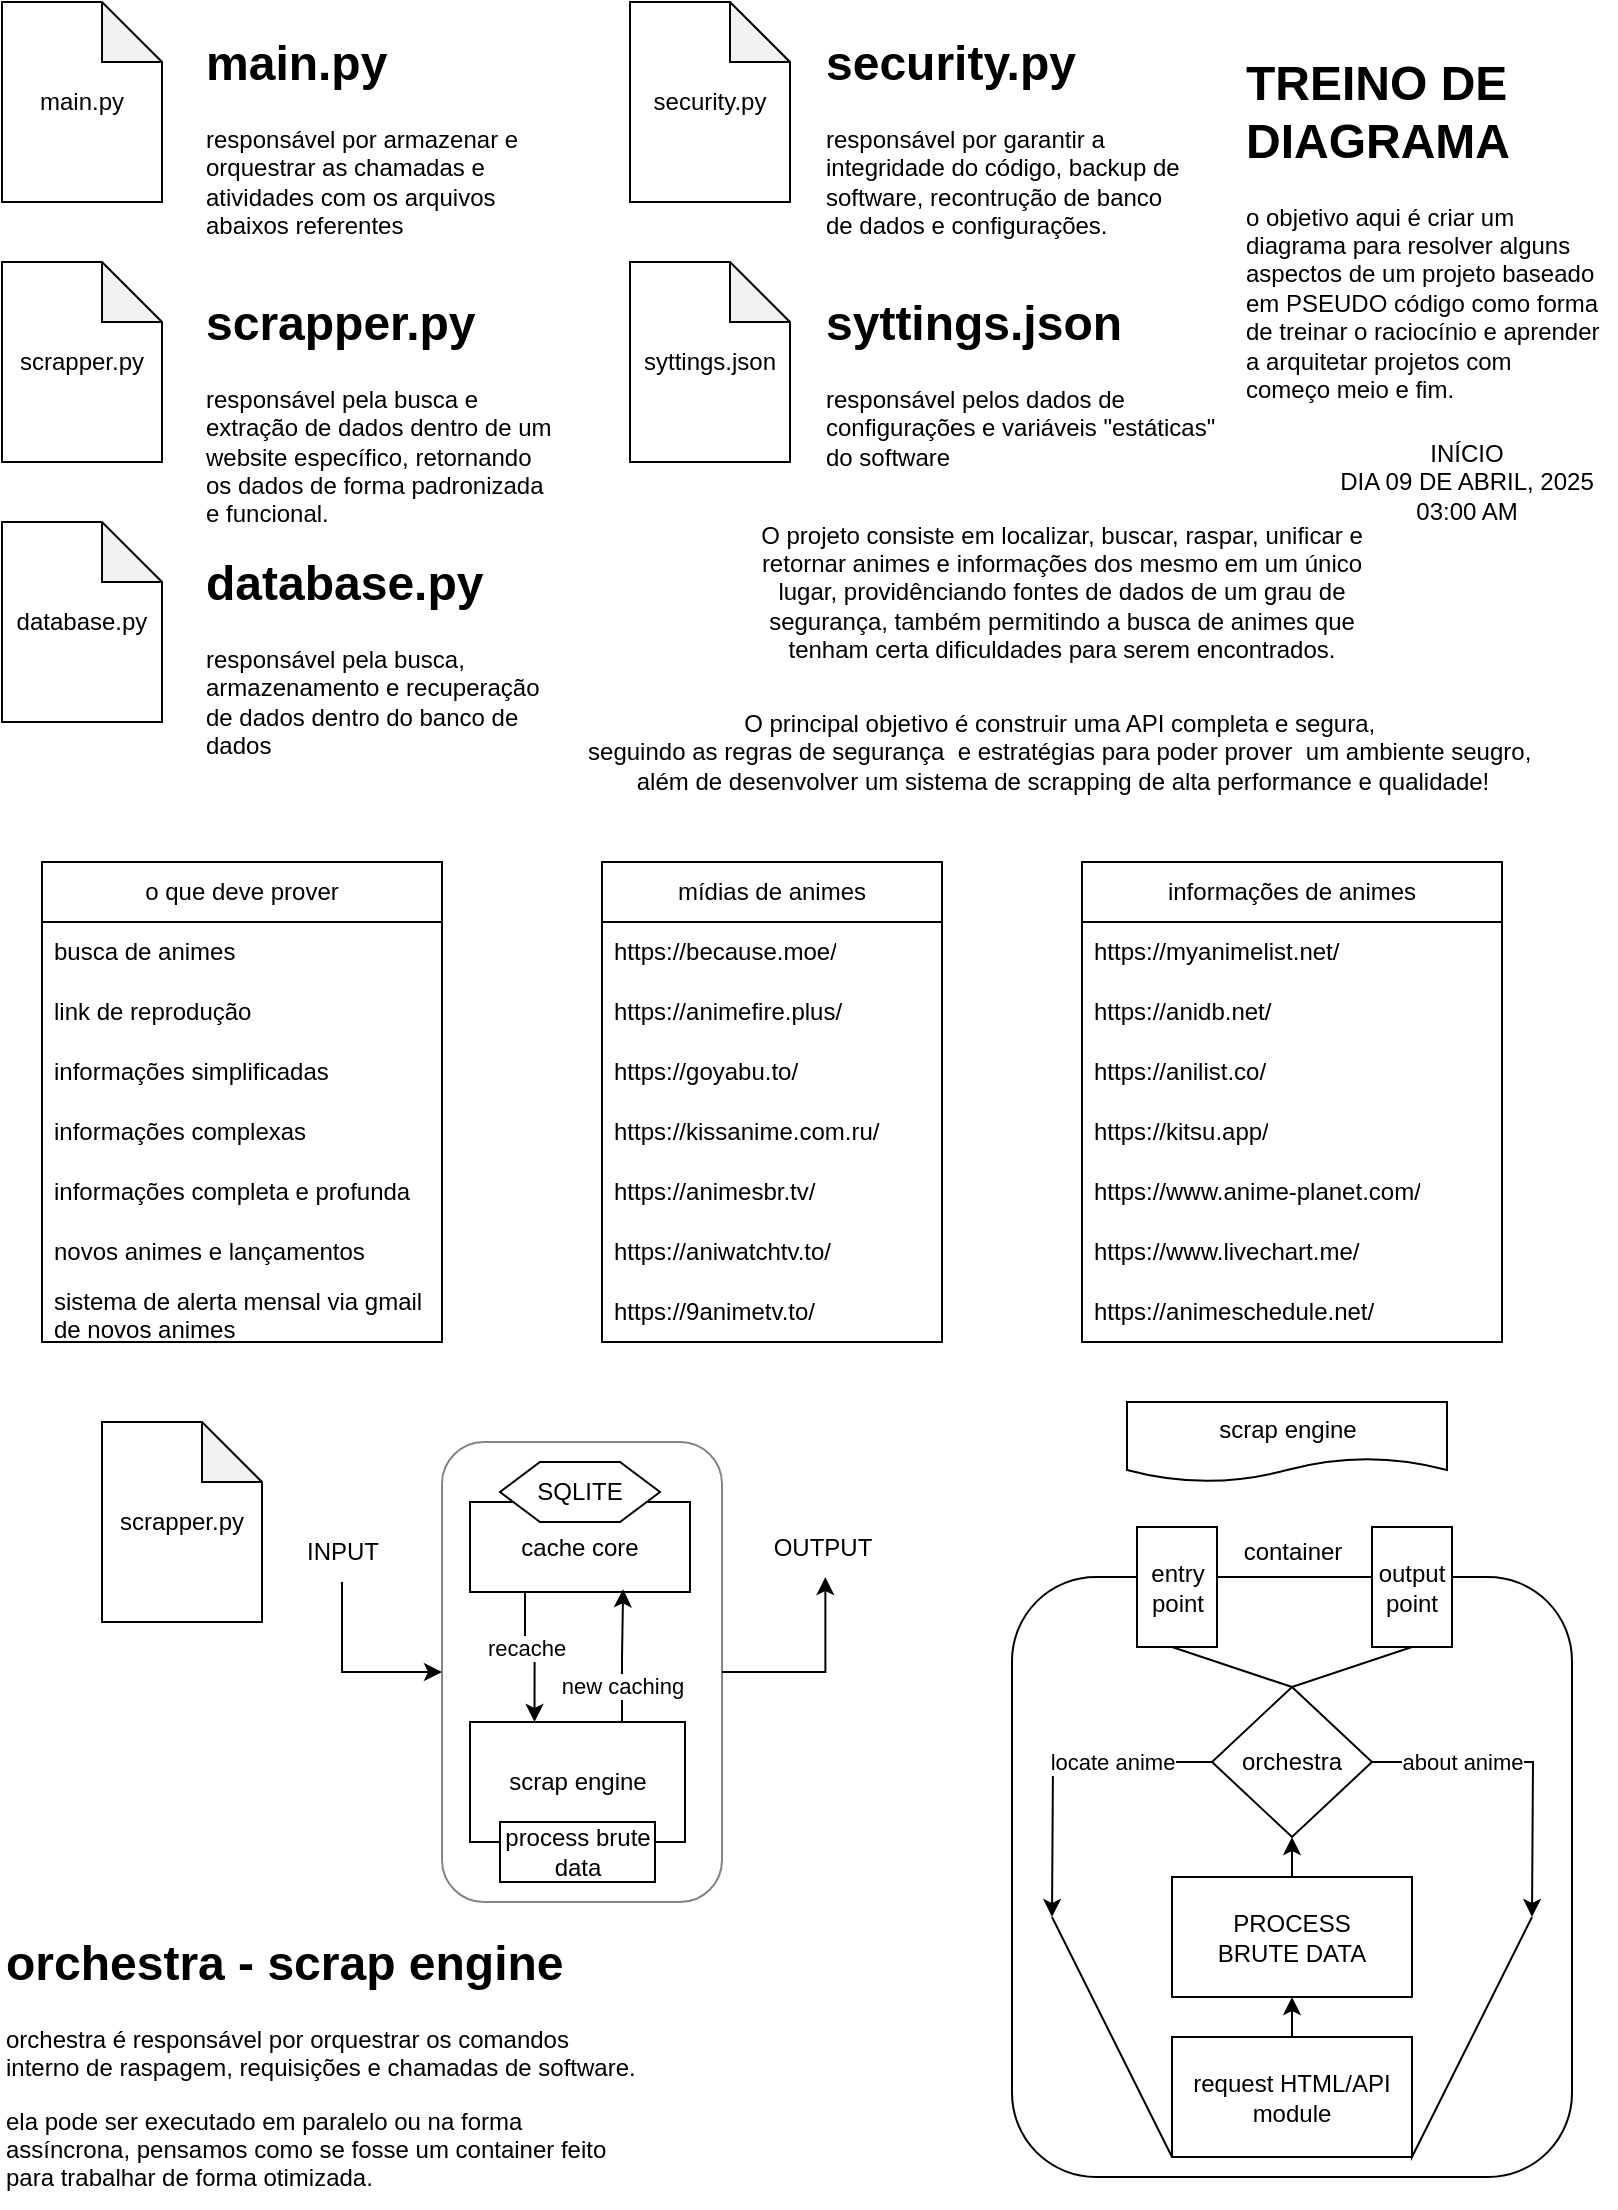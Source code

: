 <mxfile version="26.2.9">
  <diagram id="C5RBs43oDa-KdzZeNtuy" name="Page-1">
    <mxGraphModel dx="1753" dy="658" grid="1" gridSize="10" guides="1" tooltips="1" connect="1" arrows="1" fold="1" page="1" pageScale="1" pageWidth="827" pageHeight="1169" math="0" shadow="0">
      <root>
        <mxCell id="WIyWlLk6GJQsqaUBKTNV-0" />
        <mxCell id="WIyWlLk6GJQsqaUBKTNV-1" parent="WIyWlLk6GJQsqaUBKTNV-0" />
        <mxCell id="nm4DDgAk2WCZdOzbi4Ju-126" value="" style="rounded=1;whiteSpace=wrap;html=1;" vertex="1" parent="WIyWlLk6GJQsqaUBKTNV-1">
          <mxGeometry x="525" y="797.5" width="280" height="300" as="geometry" />
        </mxCell>
        <mxCell id="nm4DDgAk2WCZdOzbi4Ju-91" value="" style="rounded=1;whiteSpace=wrap;html=1;rotation=0;fontColor=#858585;strokeColor=#858585;" vertex="1" parent="WIyWlLk6GJQsqaUBKTNV-1">
          <mxGeometry x="240" y="730" width="140" height="230" as="geometry" />
        </mxCell>
        <mxCell id="ygqNbXXuO46wxGrCDqbf-1" value="&lt;h1 style=&quot;margin-top: 0px;&quot;&gt;TREINO DE DIAGRAMA&lt;br&gt;&lt;/h1&gt;&lt;p&gt;o objetivo aqui é criar um diagrama para resolver alguns aspectos de um projeto baseado em PSEUDO código como forma de treinar o raciocínio e aprender a arquitetar projetos com começo meio e fim.&lt;br&gt;&lt;/p&gt;" style="text;html=1;whiteSpace=wrap;overflow=hidden;rounded=0;" parent="WIyWlLk6GJQsqaUBKTNV-1" vertex="1">
          <mxGeometry x="640" y="30" width="180" height="220" as="geometry" />
        </mxCell>
        <mxCell id="ygqNbXXuO46wxGrCDqbf-4" value="main.py" style="shape=note;whiteSpace=wrap;html=1;backgroundOutline=1;darkOpacity=0.05;" parent="WIyWlLk6GJQsqaUBKTNV-1" vertex="1">
          <mxGeometry x="20" y="10" width="80" height="100" as="geometry" />
        </mxCell>
        <mxCell id="ygqNbXXuO46wxGrCDqbf-5" value="scrapper.py" style="shape=note;whiteSpace=wrap;html=1;backgroundOutline=1;darkOpacity=0.05;" parent="WIyWlLk6GJQsqaUBKTNV-1" vertex="1">
          <mxGeometry x="20" y="140" width="80" height="100" as="geometry" />
        </mxCell>
        <mxCell id="ygqNbXXuO46wxGrCDqbf-6" value="database.py" style="shape=note;whiteSpace=wrap;html=1;backgroundOutline=1;darkOpacity=0.05;" parent="WIyWlLk6GJQsqaUBKTNV-1" vertex="1">
          <mxGeometry x="20" y="270" width="80" height="100" as="geometry" />
        </mxCell>
        <mxCell id="ygqNbXXuO46wxGrCDqbf-7" value="&lt;h1 style=&quot;margin-top: 0px;&quot;&gt;main.py&lt;/h1&gt;&lt;p&gt;responsável por armazenar e orquestrar as chamadas e atividades com os arquivos abaixos referentes&lt;br&gt;&lt;/p&gt;" style="text;html=1;whiteSpace=wrap;overflow=hidden;rounded=0;" parent="WIyWlLk6GJQsqaUBKTNV-1" vertex="1">
          <mxGeometry x="120" y="20" width="180" height="120" as="geometry" />
        </mxCell>
        <mxCell id="ygqNbXXuO46wxGrCDqbf-8" value="&lt;h1 style=&quot;margin-top: 0px;&quot;&gt;scrapper.py&lt;/h1&gt;&lt;p&gt;responsável pela busca e extração de dados dentro de um website específico, retornando os dados de forma padronizada e funcional.&lt;br&gt;&lt;/p&gt;" style="text;html=1;whiteSpace=wrap;overflow=hidden;rounded=0;" parent="WIyWlLk6GJQsqaUBKTNV-1" vertex="1">
          <mxGeometry x="120" y="150" width="180" height="120" as="geometry" />
        </mxCell>
        <mxCell id="ygqNbXXuO46wxGrCDqbf-9" value="&lt;h1 style=&quot;margin-top: 0px;&quot;&gt;database.py&lt;/h1&gt;&lt;div&gt;responsável pela busca, armazenamento e recuperação de dados dentro do banco de dados&lt;/div&gt;&lt;div&gt;&lt;br&gt;&lt;/div&gt;" style="text;html=1;whiteSpace=wrap;overflow=hidden;rounded=0;" parent="WIyWlLk6GJQsqaUBKTNV-1" vertex="1">
          <mxGeometry x="120" y="280" width="180" height="120" as="geometry" />
        </mxCell>
        <mxCell id="ygqNbXXuO46wxGrCDqbf-10" value="security.py" style="shape=note;whiteSpace=wrap;html=1;backgroundOutline=1;darkOpacity=0.05;" parent="WIyWlLk6GJQsqaUBKTNV-1" vertex="1">
          <mxGeometry x="334" y="10" width="80" height="100" as="geometry" />
        </mxCell>
        <mxCell id="ygqNbXXuO46wxGrCDqbf-11" value="&lt;h1 style=&quot;margin-top: 0px;&quot;&gt;security.py&lt;/h1&gt;&lt;p&gt;responsável por garantir a integridade do código, backup de software, recontrução de banco de dados e configurações.&lt;br&gt;&lt;/p&gt;" style="text;html=1;whiteSpace=wrap;overflow=hidden;rounded=0;" parent="WIyWlLk6GJQsqaUBKTNV-1" vertex="1">
          <mxGeometry x="430" y="20" width="180" height="120" as="geometry" />
        </mxCell>
        <mxCell id="ygqNbXXuO46wxGrCDqbf-12" value="syttings.json" style="shape=note;whiteSpace=wrap;html=1;backgroundOutline=1;darkOpacity=0.05;" parent="WIyWlLk6GJQsqaUBKTNV-1" vertex="1">
          <mxGeometry x="334" y="140" width="80" height="100" as="geometry" />
        </mxCell>
        <mxCell id="ygqNbXXuO46wxGrCDqbf-13" value="&lt;h1 style=&quot;margin-top: 0px;&quot;&gt;syttings.json&lt;/h1&gt;&lt;p&gt;responsável pelos dados de configurações e variáveis &quot;estáticas&quot; do software&lt;br&gt;&lt;/p&gt;" style="text;html=1;whiteSpace=wrap;overflow=hidden;rounded=0;" parent="WIyWlLk6GJQsqaUBKTNV-1" vertex="1">
          <mxGeometry x="430" y="150" width="210" height="120" as="geometry" />
        </mxCell>
        <mxCell id="ygqNbXXuO46wxGrCDqbf-14" value="O projeto consiste em localizar, buscar, raspar, unificar e retornar animes e informações dos mesmo em um único lugar, providênciando fontes de dados de um grau de segurança, também permitindo a busca de animes que tenham certa dificuldades para serem encontrados." style="text;html=1;align=center;verticalAlign=middle;whiteSpace=wrap;rounded=0;" parent="WIyWlLk6GJQsqaUBKTNV-1" vertex="1">
          <mxGeometry x="390" y="270" width="320" height="70" as="geometry" />
        </mxCell>
        <mxCell id="ygqNbXXuO46wxGrCDqbf-16" value="&lt;div&gt;O principal objetivo é construir uma API completa e segura,&amp;nbsp;&lt;/div&gt;&lt;div&gt;seguindo as regras de segurança&amp;nbsp; e estratégias para poder prover&amp;nbsp; um ambiente seugro,&amp;nbsp;&lt;/div&gt;&lt;div&gt;além de desenvolver um sistema de scrapping de alta performance e qualidade!&lt;br&gt;&lt;/div&gt;" style="text;html=1;align=center;verticalAlign=middle;resizable=0;points=[];autosize=1;strokeColor=none;fillColor=none;" parent="WIyWlLk6GJQsqaUBKTNV-1" vertex="1">
          <mxGeometry x="300" y="355" width="500" height="60" as="geometry" />
        </mxCell>
        <mxCell id="ygqNbXXuO46wxGrCDqbf-18" value="mídias de animes" style="swimlane;fontStyle=0;childLayout=stackLayout;horizontal=1;startSize=30;horizontalStack=0;resizeParent=1;resizeParentMax=0;resizeLast=0;collapsible=1;marginBottom=0;whiteSpace=wrap;html=1;" parent="WIyWlLk6GJQsqaUBKTNV-1" vertex="1">
          <mxGeometry x="320" y="440" width="170" height="240" as="geometry" />
        </mxCell>
        <mxCell id="ygqNbXXuO46wxGrCDqbf-19" value="https://because.moe/" style="text;strokeColor=none;fillColor=none;align=left;verticalAlign=middle;spacingLeft=4;spacingRight=4;overflow=hidden;points=[[0,0.5],[1,0.5]];portConstraint=eastwest;rotatable=0;whiteSpace=wrap;html=1;" parent="ygqNbXXuO46wxGrCDqbf-18" vertex="1">
          <mxGeometry y="30" width="170" height="30" as="geometry" />
        </mxCell>
        <mxCell id="ygqNbXXuO46wxGrCDqbf-20" value="https://animefire.plus/" style="text;strokeColor=none;fillColor=none;align=left;verticalAlign=middle;spacingLeft=4;spacingRight=4;overflow=hidden;points=[[0,0.5],[1,0.5]];portConstraint=eastwest;rotatable=0;whiteSpace=wrap;html=1;" parent="ygqNbXXuO46wxGrCDqbf-18" vertex="1">
          <mxGeometry y="60" width="170" height="30" as="geometry" />
        </mxCell>
        <mxCell id="ygqNbXXuO46wxGrCDqbf-21" value="&lt;div&gt;https://goyabu.to/&lt;/div&gt;" style="text;strokeColor=none;fillColor=none;align=left;verticalAlign=middle;spacingLeft=4;spacingRight=4;overflow=hidden;points=[[0,0.5],[1,0.5]];portConstraint=eastwest;rotatable=0;whiteSpace=wrap;html=1;" parent="ygqNbXXuO46wxGrCDqbf-18" vertex="1">
          <mxGeometry y="90" width="170" height="30" as="geometry" />
        </mxCell>
        <UserObject label="https://kissanime.com.ru/" link="https://kissanime.com.ru/kissanime-home.html" id="ygqNbXXuO46wxGrCDqbf-24">
          <mxCell style="text;strokeColor=none;fillColor=none;align=left;verticalAlign=middle;spacingLeft=4;spacingRight=4;overflow=hidden;points=[[0,0.5],[1,0.5]];portConstraint=eastwest;rotatable=0;whiteSpace=wrap;html=1;" parent="ygqNbXXuO46wxGrCDqbf-18" vertex="1">
            <mxGeometry y="120" width="170" height="30" as="geometry" />
          </mxCell>
        </UserObject>
        <UserObject label="https://animesbr.tv/" link="https://animesbr.tv/" id="ygqNbXXuO46wxGrCDqbf-23">
          <mxCell style="text;strokeColor=none;fillColor=none;align=left;verticalAlign=middle;spacingLeft=4;spacingRight=4;overflow=hidden;points=[[0,0.5],[1,0.5]];portConstraint=eastwest;rotatable=0;whiteSpace=wrap;html=1;" parent="ygqNbXXuO46wxGrCDqbf-18" vertex="1">
            <mxGeometry y="150" width="170" height="30" as="geometry" />
          </mxCell>
        </UserObject>
        <UserObject label="https://aniwatchtv.to/" link="https://aniwatchtv.to/" id="ygqNbXXuO46wxGrCDqbf-25">
          <mxCell style="text;strokeColor=none;fillColor=none;align=left;verticalAlign=middle;spacingLeft=4;spacingRight=4;overflow=hidden;points=[[0,0.5],[1,0.5]];portConstraint=eastwest;rotatable=0;whiteSpace=wrap;html=1;" parent="ygqNbXXuO46wxGrCDqbf-18" vertex="1">
            <mxGeometry y="180" width="170" height="30" as="geometry" />
          </mxCell>
        </UserObject>
        <UserObject label="https://9animetv.to/" link="https://9animetv.to/" id="ygqNbXXuO46wxGrCDqbf-26">
          <mxCell style="text;strokeColor=none;fillColor=none;align=left;verticalAlign=middle;spacingLeft=4;spacingRight=4;overflow=hidden;points=[[0,0.5],[1,0.5]];portConstraint=eastwest;rotatable=0;whiteSpace=wrap;html=1;" parent="ygqNbXXuO46wxGrCDqbf-18" vertex="1">
            <mxGeometry y="210" width="170" height="30" as="geometry" />
          </mxCell>
        </UserObject>
        <mxCell id="ygqNbXXuO46wxGrCDqbf-27" value="informações de animes" style="swimlane;fontStyle=0;childLayout=stackLayout;horizontal=1;startSize=30;horizontalStack=0;resizeParent=1;resizeParentMax=0;resizeLast=0;collapsible=1;marginBottom=0;whiteSpace=wrap;html=1;" parent="WIyWlLk6GJQsqaUBKTNV-1" vertex="1">
          <mxGeometry x="560" y="440" width="210" height="240" as="geometry" />
        </mxCell>
        <UserObject label="https://myanimelist.net/" link="https://myanimelist.net/" id="ygqNbXXuO46wxGrCDqbf-28">
          <mxCell style="text;strokeColor=none;fillColor=none;align=left;verticalAlign=middle;spacingLeft=4;spacingRight=4;overflow=hidden;points=[[0,0.5],[1,0.5]];portConstraint=eastwest;rotatable=0;whiteSpace=wrap;html=1;" parent="ygqNbXXuO46wxGrCDqbf-27" vertex="1">
            <mxGeometry y="30" width="210" height="30" as="geometry" />
          </mxCell>
        </UserObject>
        <UserObject label="https://anidb.net/" link="https://anidb.net/" id="ygqNbXXuO46wxGrCDqbf-29">
          <mxCell style="text;strokeColor=none;fillColor=none;align=left;verticalAlign=middle;spacingLeft=4;spacingRight=4;overflow=hidden;points=[[0,0.5],[1,0.5]];portConstraint=eastwest;rotatable=0;whiteSpace=wrap;html=1;" parent="ygqNbXXuO46wxGrCDqbf-27" vertex="1">
            <mxGeometry y="60" width="210" height="30" as="geometry" />
          </mxCell>
        </UserObject>
        <UserObject label="https://anilist.co/" link="https://anilist.co/" id="ygqNbXXuO46wxGrCDqbf-40">
          <mxCell style="text;strokeColor=none;fillColor=none;align=left;verticalAlign=middle;spacingLeft=4;spacingRight=4;overflow=hidden;points=[[0,0.5],[1,0.5]];portConstraint=eastwest;rotatable=0;whiteSpace=wrap;html=1;" parent="ygqNbXXuO46wxGrCDqbf-27" vertex="1">
            <mxGeometry y="90" width="210" height="30" as="geometry" />
          </mxCell>
        </UserObject>
        <UserObject label="https://kitsu.app/" link="https://kitsu.app/explore/anime" id="ygqNbXXuO46wxGrCDqbf-39">
          <mxCell style="text;strokeColor=none;fillColor=none;align=left;verticalAlign=middle;spacingLeft=4;spacingRight=4;overflow=hidden;points=[[0,0.5],[1,0.5]];portConstraint=eastwest;rotatable=0;whiteSpace=wrap;html=1;" parent="ygqNbXXuO46wxGrCDqbf-27" vertex="1">
            <mxGeometry y="120" width="210" height="30" as="geometry" />
          </mxCell>
        </UserObject>
        <UserObject label="https://www.anime-planet.com/" link="https://www.anime-planet.com/" id="ygqNbXXuO46wxGrCDqbf-38">
          <mxCell style="text;strokeColor=none;fillColor=none;align=left;verticalAlign=middle;spacingLeft=4;spacingRight=4;overflow=hidden;points=[[0,0.5],[1,0.5]];portConstraint=eastwest;rotatable=0;whiteSpace=wrap;html=1;" parent="ygqNbXXuO46wxGrCDqbf-27" vertex="1">
            <mxGeometry y="150" width="210" height="30" as="geometry" />
          </mxCell>
        </UserObject>
        <UserObject label="https://www.livechart.me/" link="https://www.livechart.me/" id="ygqNbXXuO46wxGrCDqbf-37">
          <mxCell style="text;strokeColor=none;fillColor=none;align=left;verticalAlign=middle;spacingLeft=4;spacingRight=4;overflow=hidden;points=[[0,0.5],[1,0.5]];portConstraint=eastwest;rotatable=0;whiteSpace=wrap;html=1;" parent="ygqNbXXuO46wxGrCDqbf-27" vertex="1">
            <mxGeometry y="180" width="210" height="30" as="geometry" />
          </mxCell>
        </UserObject>
        <UserObject label="https://animeschedule.net/" link="https://animeschedule.net/" id="ygqNbXXuO46wxGrCDqbf-36">
          <mxCell style="text;strokeColor=none;fillColor=none;align=left;verticalAlign=middle;spacingLeft=4;spacingRight=4;overflow=hidden;points=[[0,0.5],[1,0.5]];portConstraint=eastwest;rotatable=0;whiteSpace=wrap;html=1;" parent="ygqNbXXuO46wxGrCDqbf-27" vertex="1">
            <mxGeometry y="210" width="210" height="30" as="geometry" />
          </mxCell>
        </UserObject>
        <mxCell id="ygqNbXXuO46wxGrCDqbf-41" value="&lt;div&gt;o que deve prover&lt;/div&gt;" style="swimlane;fontStyle=0;childLayout=stackLayout;horizontal=1;startSize=30;horizontalStack=0;resizeParent=1;resizeParentMax=0;resizeLast=0;collapsible=1;marginBottom=0;whiteSpace=wrap;html=1;" parent="WIyWlLk6GJQsqaUBKTNV-1" vertex="1">
          <mxGeometry x="40" y="440" width="200" height="240" as="geometry" />
        </mxCell>
        <mxCell id="ygqNbXXuO46wxGrCDqbf-42" value="busca de animes" style="text;strokeColor=none;fillColor=none;align=left;verticalAlign=middle;spacingLeft=4;spacingRight=4;overflow=hidden;points=[[0,0.5],[1,0.5]];portConstraint=eastwest;rotatable=0;whiteSpace=wrap;html=1;" parent="ygqNbXXuO46wxGrCDqbf-41" vertex="1">
          <mxGeometry y="30" width="200" height="30" as="geometry" />
        </mxCell>
        <mxCell id="ygqNbXXuO46wxGrCDqbf-43" value="link de reprodução" style="text;strokeColor=none;fillColor=none;align=left;verticalAlign=middle;spacingLeft=4;spacingRight=4;overflow=hidden;points=[[0,0.5],[1,0.5]];portConstraint=eastwest;rotatable=0;whiteSpace=wrap;html=1;" parent="ygqNbXXuO46wxGrCDqbf-41" vertex="1">
          <mxGeometry y="60" width="200" height="30" as="geometry" />
        </mxCell>
        <mxCell id="ygqNbXXuO46wxGrCDqbf-44" value="informações simplificadas" style="text;strokeColor=none;fillColor=none;align=left;verticalAlign=middle;spacingLeft=4;spacingRight=4;overflow=hidden;points=[[0,0.5],[1,0.5]];portConstraint=eastwest;rotatable=0;whiteSpace=wrap;html=1;" parent="ygqNbXXuO46wxGrCDqbf-41" vertex="1">
          <mxGeometry y="90" width="200" height="30" as="geometry" />
        </mxCell>
        <mxCell id="ygqNbXXuO46wxGrCDqbf-49" value="&lt;div&gt;informações complexas&lt;/div&gt;" style="text;strokeColor=none;fillColor=none;align=left;verticalAlign=middle;spacingLeft=4;spacingRight=4;overflow=hidden;points=[[0,0.5],[1,0.5]];portConstraint=eastwest;rotatable=0;whiteSpace=wrap;html=1;" parent="ygqNbXXuO46wxGrCDqbf-41" vertex="1">
          <mxGeometry y="120" width="200" height="30" as="geometry" />
        </mxCell>
        <mxCell id="ygqNbXXuO46wxGrCDqbf-48" value="informações completa e profunda" style="text;strokeColor=none;fillColor=none;align=left;verticalAlign=middle;spacingLeft=4;spacingRight=4;overflow=hidden;points=[[0,0.5],[1,0.5]];portConstraint=eastwest;rotatable=0;whiteSpace=wrap;html=1;" parent="ygqNbXXuO46wxGrCDqbf-41" vertex="1">
          <mxGeometry y="150" width="200" height="30" as="geometry" />
        </mxCell>
        <mxCell id="ygqNbXXuO46wxGrCDqbf-47" value="novos animes e lançamentos" style="text;strokeColor=none;fillColor=none;align=left;verticalAlign=middle;spacingLeft=4;spacingRight=4;overflow=hidden;points=[[0,0.5],[1,0.5]];portConstraint=eastwest;rotatable=0;whiteSpace=wrap;html=1;" parent="ygqNbXXuO46wxGrCDqbf-41" vertex="1">
          <mxGeometry y="180" width="200" height="30" as="geometry" />
        </mxCell>
        <mxCell id="ygqNbXXuO46wxGrCDqbf-50" value="sistema de alerta mensal via gmail de novos animes " style="text;strokeColor=none;fillColor=none;align=left;verticalAlign=middle;spacingLeft=4;spacingRight=4;overflow=hidden;points=[[0,0.5],[1,0.5]];portConstraint=eastwest;rotatable=0;whiteSpace=wrap;html=1;" parent="ygqNbXXuO46wxGrCDqbf-41" vertex="1">
          <mxGeometry y="210" width="200" height="30" as="geometry" />
        </mxCell>
        <mxCell id="ygqNbXXuO46wxGrCDqbf-53" value="&lt;div&gt;INÍCIO&lt;/div&gt;&lt;div&gt;DIA 09 DE ABRIL, 2025&lt;br&gt;&lt;/div&gt;&lt;div&gt;03:00 AM&lt;br&gt;&lt;/div&gt;" style="text;html=1;align=center;verticalAlign=middle;resizable=0;points=[];autosize=1;strokeColor=none;fillColor=none;" parent="WIyWlLk6GJQsqaUBKTNV-1" vertex="1">
          <mxGeometry x="677" y="220" width="150" height="60" as="geometry" />
        </mxCell>
        <mxCell id="nm4DDgAk2WCZdOzbi4Ju-0" value="scrapper.py" style="shape=note;whiteSpace=wrap;html=1;backgroundOutline=1;darkOpacity=0.05;" vertex="1" parent="WIyWlLk6GJQsqaUBKTNV-1">
          <mxGeometry x="70" y="720" width="80" height="100" as="geometry" />
        </mxCell>
        <mxCell id="nm4DDgAk2WCZdOzbi4Ju-3" value="scrap engine" style="whiteSpace=wrap;html=1;" vertex="1" parent="WIyWlLk6GJQsqaUBKTNV-1">
          <mxGeometry x="254" y="870" width="107.5" height="60" as="geometry" />
        </mxCell>
        <mxCell id="nm4DDgAk2WCZdOzbi4Ju-69" style="edgeStyle=orthogonalEdgeStyle;rounded=0;orthogonalLoop=1;jettySize=auto;html=1;exitX=0.25;exitY=1;exitDx=0;exitDy=0;entryX=0.3;entryY=0;entryDx=0;entryDy=0;entryPerimeter=0;" edge="1" parent="WIyWlLk6GJQsqaUBKTNV-1" source="nm4DDgAk2WCZdOzbi4Ju-5" target="nm4DDgAk2WCZdOzbi4Ju-3">
          <mxGeometry relative="1" as="geometry">
            <mxPoint x="281.524" y="840" as="targetPoint" />
          </mxGeometry>
        </mxCell>
        <mxCell id="nm4DDgAk2WCZdOzbi4Ju-84" value="recache" style="edgeLabel;html=1;align=center;verticalAlign=middle;resizable=0;points=[];" vertex="1" connectable="0" parent="nm4DDgAk2WCZdOzbi4Ju-69">
          <mxGeometry x="-0.187" relative="1" as="geometry">
            <mxPoint y="-1" as="offset" />
          </mxGeometry>
        </mxCell>
        <mxCell id="nm4DDgAk2WCZdOzbi4Ju-5" value="cache core" style="whiteSpace=wrap;html=1;align=center;" vertex="1" parent="WIyWlLk6GJQsqaUBKTNV-1">
          <mxGeometry x="254" y="760" width="110" height="45" as="geometry" />
        </mxCell>
        <mxCell id="nm4DDgAk2WCZdOzbi4Ju-11" value="process brute data" style="whiteSpace=wrap;html=1;" vertex="1" parent="WIyWlLk6GJQsqaUBKTNV-1">
          <mxGeometry x="269" y="920" width="77.5" height="30" as="geometry" />
        </mxCell>
        <mxCell id="nm4DDgAk2WCZdOzbi4Ju-33" value="SQLITE" style="shape=hexagon;perimeter=hexagonPerimeter2;whiteSpace=wrap;html=1;fixedSize=1;" vertex="1" parent="WIyWlLk6GJQsqaUBKTNV-1">
          <mxGeometry x="269" y="740" width="80" height="30" as="geometry" />
        </mxCell>
        <mxCell id="nm4DDgAk2WCZdOzbi4Ju-70" style="edgeStyle=orthogonalEdgeStyle;rounded=0;orthogonalLoop=1;jettySize=auto;html=1;exitX=0.75;exitY=0;exitDx=0;exitDy=0;entryX=0.696;entryY=0.97;entryDx=0;entryDy=0;entryPerimeter=0;" edge="1" parent="WIyWlLk6GJQsqaUBKTNV-1" source="nm4DDgAk2WCZdOzbi4Ju-3" target="nm4DDgAk2WCZdOzbi4Ju-5">
          <mxGeometry relative="1" as="geometry">
            <Array as="points">
              <mxPoint x="330" y="838" />
              <mxPoint x="331" y="838" />
            </Array>
          </mxGeometry>
        </mxCell>
        <mxCell id="nm4DDgAk2WCZdOzbi4Ju-85" value="new caching" style="edgeLabel;html=1;align=center;verticalAlign=middle;resizable=0;points=[];" vertex="1" connectable="0" parent="nm4DDgAk2WCZdOzbi4Ju-70">
          <mxGeometry x="0.092" y="1" relative="1" as="geometry">
            <mxPoint y="16" as="offset" />
          </mxGeometry>
        </mxCell>
        <mxCell id="nm4DDgAk2WCZdOzbi4Ju-136" style="edgeStyle=orthogonalEdgeStyle;rounded=0;orthogonalLoop=1;jettySize=auto;html=1;entryX=0;entryY=0.5;entryDx=0;entryDy=0;" edge="1" parent="WIyWlLk6GJQsqaUBKTNV-1" source="nm4DDgAk2WCZdOzbi4Ju-81" target="nm4DDgAk2WCZdOzbi4Ju-91">
          <mxGeometry relative="1" as="geometry">
            <Array as="points">
              <mxPoint x="190" y="845" />
            </Array>
          </mxGeometry>
        </mxCell>
        <mxCell id="nm4DDgAk2WCZdOzbi4Ju-81" value="INPUT" style="text;html=1;align=center;verticalAlign=middle;resizable=0;points=[];autosize=1;strokeColor=none;fillColor=none;" vertex="1" parent="WIyWlLk6GJQsqaUBKTNV-1">
          <mxGeometry x="160" y="770" width="60" height="30" as="geometry" />
        </mxCell>
        <mxCell id="nm4DDgAk2WCZdOzbi4Ju-87" value="scrap engine" style="shape=document;whiteSpace=wrap;html=1;boundedLbl=1;" vertex="1" parent="WIyWlLk6GJQsqaUBKTNV-1">
          <mxGeometry x="582.5" y="710" width="160" height="40" as="geometry" />
        </mxCell>
        <mxCell id="nm4DDgAk2WCZdOzbi4Ju-100" value="entry point" style="rounded=0;whiteSpace=wrap;html=1;" vertex="1" parent="WIyWlLk6GJQsqaUBKTNV-1">
          <mxGeometry x="587.5" y="772.5" width="40" height="60" as="geometry" />
        </mxCell>
        <mxCell id="nm4DDgAk2WCZdOzbi4Ju-101" value="output point" style="rounded=0;whiteSpace=wrap;html=1;" vertex="1" parent="WIyWlLk6GJQsqaUBKTNV-1">
          <mxGeometry x="705" y="772.5" width="40" height="60" as="geometry" />
        </mxCell>
        <mxCell id="nm4DDgAk2WCZdOzbi4Ju-113" style="edgeStyle=orthogonalEdgeStyle;rounded=0;orthogonalLoop=1;jettySize=auto;html=1;exitX=0;exitY=0.5;exitDx=0;exitDy=0;" edge="1" parent="WIyWlLk6GJQsqaUBKTNV-1" source="nm4DDgAk2WCZdOzbi4Ju-102">
          <mxGeometry relative="1" as="geometry">
            <mxPoint x="545" y="967.5" as="targetPoint" />
          </mxGeometry>
        </mxCell>
        <mxCell id="nm4DDgAk2WCZdOzbi4Ju-116" value="locate anime" style="edgeLabel;html=1;align=center;verticalAlign=middle;resizable=0;points=[];" vertex="1" connectable="0" parent="nm4DDgAk2WCZdOzbi4Ju-113">
          <mxGeometry x="-0.355" y="1" relative="1" as="geometry">
            <mxPoint y="-1" as="offset" />
          </mxGeometry>
        </mxCell>
        <mxCell id="nm4DDgAk2WCZdOzbi4Ju-114" style="edgeStyle=orthogonalEdgeStyle;rounded=0;orthogonalLoop=1;jettySize=auto;html=1;exitX=1;exitY=0.5;exitDx=0;exitDy=0;" edge="1" parent="WIyWlLk6GJQsqaUBKTNV-1" source="nm4DDgAk2WCZdOzbi4Ju-102">
          <mxGeometry relative="1" as="geometry">
            <mxPoint x="785" y="967.5" as="targetPoint" />
          </mxGeometry>
        </mxCell>
        <mxCell id="nm4DDgAk2WCZdOzbi4Ju-115" value="about anime" style="edgeLabel;html=1;align=center;verticalAlign=middle;resizable=0;points=[];" vertex="1" connectable="0" parent="nm4DDgAk2WCZdOzbi4Ju-114">
          <mxGeometry x="-0.606" y="-2" relative="1" as="geometry">
            <mxPoint x="14" y="-2" as="offset" />
          </mxGeometry>
        </mxCell>
        <mxCell id="nm4DDgAk2WCZdOzbi4Ju-102" value="orchestra" style="rhombus;whiteSpace=wrap;html=1;" vertex="1" parent="WIyWlLk6GJQsqaUBKTNV-1">
          <mxGeometry x="625" y="852.5" width="80" height="75" as="geometry" />
        </mxCell>
        <mxCell id="nm4DDgAk2WCZdOzbi4Ju-111" value="" style="endArrow=none;html=1;rounded=0;exitX=0.5;exitY=0;exitDx=0;exitDy=0;" edge="1" parent="WIyWlLk6GJQsqaUBKTNV-1" source="nm4DDgAk2WCZdOzbi4Ju-102">
          <mxGeometry width="50" height="50" relative="1" as="geometry">
            <mxPoint x="555" y="882.5" as="sourcePoint" />
            <mxPoint x="605" y="832.5" as="targetPoint" />
          </mxGeometry>
        </mxCell>
        <mxCell id="nm4DDgAk2WCZdOzbi4Ju-112" value="" style="endArrow=none;html=1;rounded=0;exitX=0.5;exitY=0;exitDx=0;exitDy=0;" edge="1" parent="WIyWlLk6GJQsqaUBKTNV-1" source="nm4DDgAk2WCZdOzbi4Ju-102">
          <mxGeometry width="50" height="50" relative="1" as="geometry">
            <mxPoint x="785" y="867.5" as="sourcePoint" />
            <mxPoint x="725" y="832.5" as="targetPoint" />
          </mxGeometry>
        </mxCell>
        <mxCell id="nm4DDgAk2WCZdOzbi4Ju-124" style="edgeStyle=orthogonalEdgeStyle;rounded=0;orthogonalLoop=1;jettySize=auto;html=1;exitX=0.5;exitY=0;exitDx=0;exitDy=0;entryX=0.5;entryY=1;entryDx=0;entryDy=0;" edge="1" parent="WIyWlLk6GJQsqaUBKTNV-1" source="nm4DDgAk2WCZdOzbi4Ju-118" target="nm4DDgAk2WCZdOzbi4Ju-123">
          <mxGeometry relative="1" as="geometry" />
        </mxCell>
        <mxCell id="nm4DDgAk2WCZdOzbi4Ju-118" value="request HTML/API module" style="rounded=0;whiteSpace=wrap;html=1;" vertex="1" parent="WIyWlLk6GJQsqaUBKTNV-1">
          <mxGeometry x="605" y="1027.5" width="120" height="60" as="geometry" />
        </mxCell>
        <mxCell id="nm4DDgAk2WCZdOzbi4Ju-121" value="" style="endArrow=none;html=1;rounded=0;entryX=0;entryY=1;entryDx=0;entryDy=0;" edge="1" parent="WIyWlLk6GJQsqaUBKTNV-1" target="nm4DDgAk2WCZdOzbi4Ju-118">
          <mxGeometry width="50" height="50" relative="1" as="geometry">
            <mxPoint x="545" y="967.5" as="sourcePoint" />
            <mxPoint x="605" y="967.5" as="targetPoint" />
          </mxGeometry>
        </mxCell>
        <mxCell id="nm4DDgAk2WCZdOzbi4Ju-122" value="" style="endArrow=none;html=1;rounded=0;entryX=1;entryY=0;entryDx=0;entryDy=0;" edge="1" parent="WIyWlLk6GJQsqaUBKTNV-1" target="nm4DDgAk2WCZdOzbi4Ju-118">
          <mxGeometry width="50" height="50" relative="1" as="geometry">
            <mxPoint x="785" y="967.5" as="sourcePoint" />
            <mxPoint x="725" y="987.5" as="targetPoint" />
            <Array as="points">
              <mxPoint x="725" y="1087.5" />
            </Array>
          </mxGeometry>
        </mxCell>
        <mxCell id="nm4DDgAk2WCZdOzbi4Ju-125" style="edgeStyle=orthogonalEdgeStyle;rounded=0;orthogonalLoop=1;jettySize=auto;html=1;exitX=0.5;exitY=0;exitDx=0;exitDy=0;entryX=0.5;entryY=1;entryDx=0;entryDy=0;" edge="1" parent="WIyWlLk6GJQsqaUBKTNV-1" source="nm4DDgAk2WCZdOzbi4Ju-123" target="nm4DDgAk2WCZdOzbi4Ju-102">
          <mxGeometry relative="1" as="geometry" />
        </mxCell>
        <mxCell id="nm4DDgAk2WCZdOzbi4Ju-123" value="&lt;div&gt;PROCESS&lt;/div&gt;&lt;div&gt;BRUTE DATA&lt;br&gt;&lt;/div&gt;" style="whiteSpace=wrap;html=1;" vertex="1" parent="WIyWlLk6GJQsqaUBKTNV-1">
          <mxGeometry x="605" y="947.5" width="120" height="60" as="geometry" />
        </mxCell>
        <mxCell id="nm4DDgAk2WCZdOzbi4Ju-127" value="container" style="text;html=1;align=center;verticalAlign=middle;resizable=0;points=[];autosize=1;strokeColor=none;fillColor=none;" vertex="1" parent="WIyWlLk6GJQsqaUBKTNV-1">
          <mxGeometry x="630" y="770" width="70" height="30" as="geometry" />
        </mxCell>
        <mxCell id="nm4DDgAk2WCZdOzbi4Ju-129" value="&lt;h1 style=&quot;margin-top: 0px;&quot;&gt;orchestra - scrap engine&lt;br&gt;&lt;/h1&gt;&lt;p&gt;orchestra é responsável por orquestrar os comandos interno de raspagem, requisições e chamadas de software.&lt;/p&gt;&lt;p&gt;ela pode ser executado em paralelo ou na forma assíncrona, pensamos como se fosse um container feito para trabalhar de forma otimizada.&lt;br&gt;&lt;/p&gt;" style="text;html=1;whiteSpace=wrap;overflow=hidden;rounded=0;" vertex="1" parent="WIyWlLk6GJQsqaUBKTNV-1">
          <mxGeometry x="20" y="970" width="321.5" height="140" as="geometry" />
        </mxCell>
        <mxCell id="nm4DDgAk2WCZdOzbi4Ju-130" value="OUTPUT" style="text;html=1;align=center;verticalAlign=middle;resizable=0;points=[];autosize=1;strokeColor=none;fillColor=none;" vertex="1" parent="WIyWlLk6GJQsqaUBKTNV-1">
          <mxGeometry x="395" y="767.5" width="70" height="30" as="geometry" />
        </mxCell>
        <mxCell id="nm4DDgAk2WCZdOzbi4Ju-135" style="edgeStyle=orthogonalEdgeStyle;rounded=0;orthogonalLoop=1;jettySize=auto;html=1;entryX=0.524;entryY=1.002;entryDx=0;entryDy=0;entryPerimeter=0;" edge="1" parent="WIyWlLk6GJQsqaUBKTNV-1" source="nm4DDgAk2WCZdOzbi4Ju-91" target="nm4DDgAk2WCZdOzbi4Ju-130">
          <mxGeometry relative="1" as="geometry" />
        </mxCell>
      </root>
    </mxGraphModel>
  </diagram>
</mxfile>
